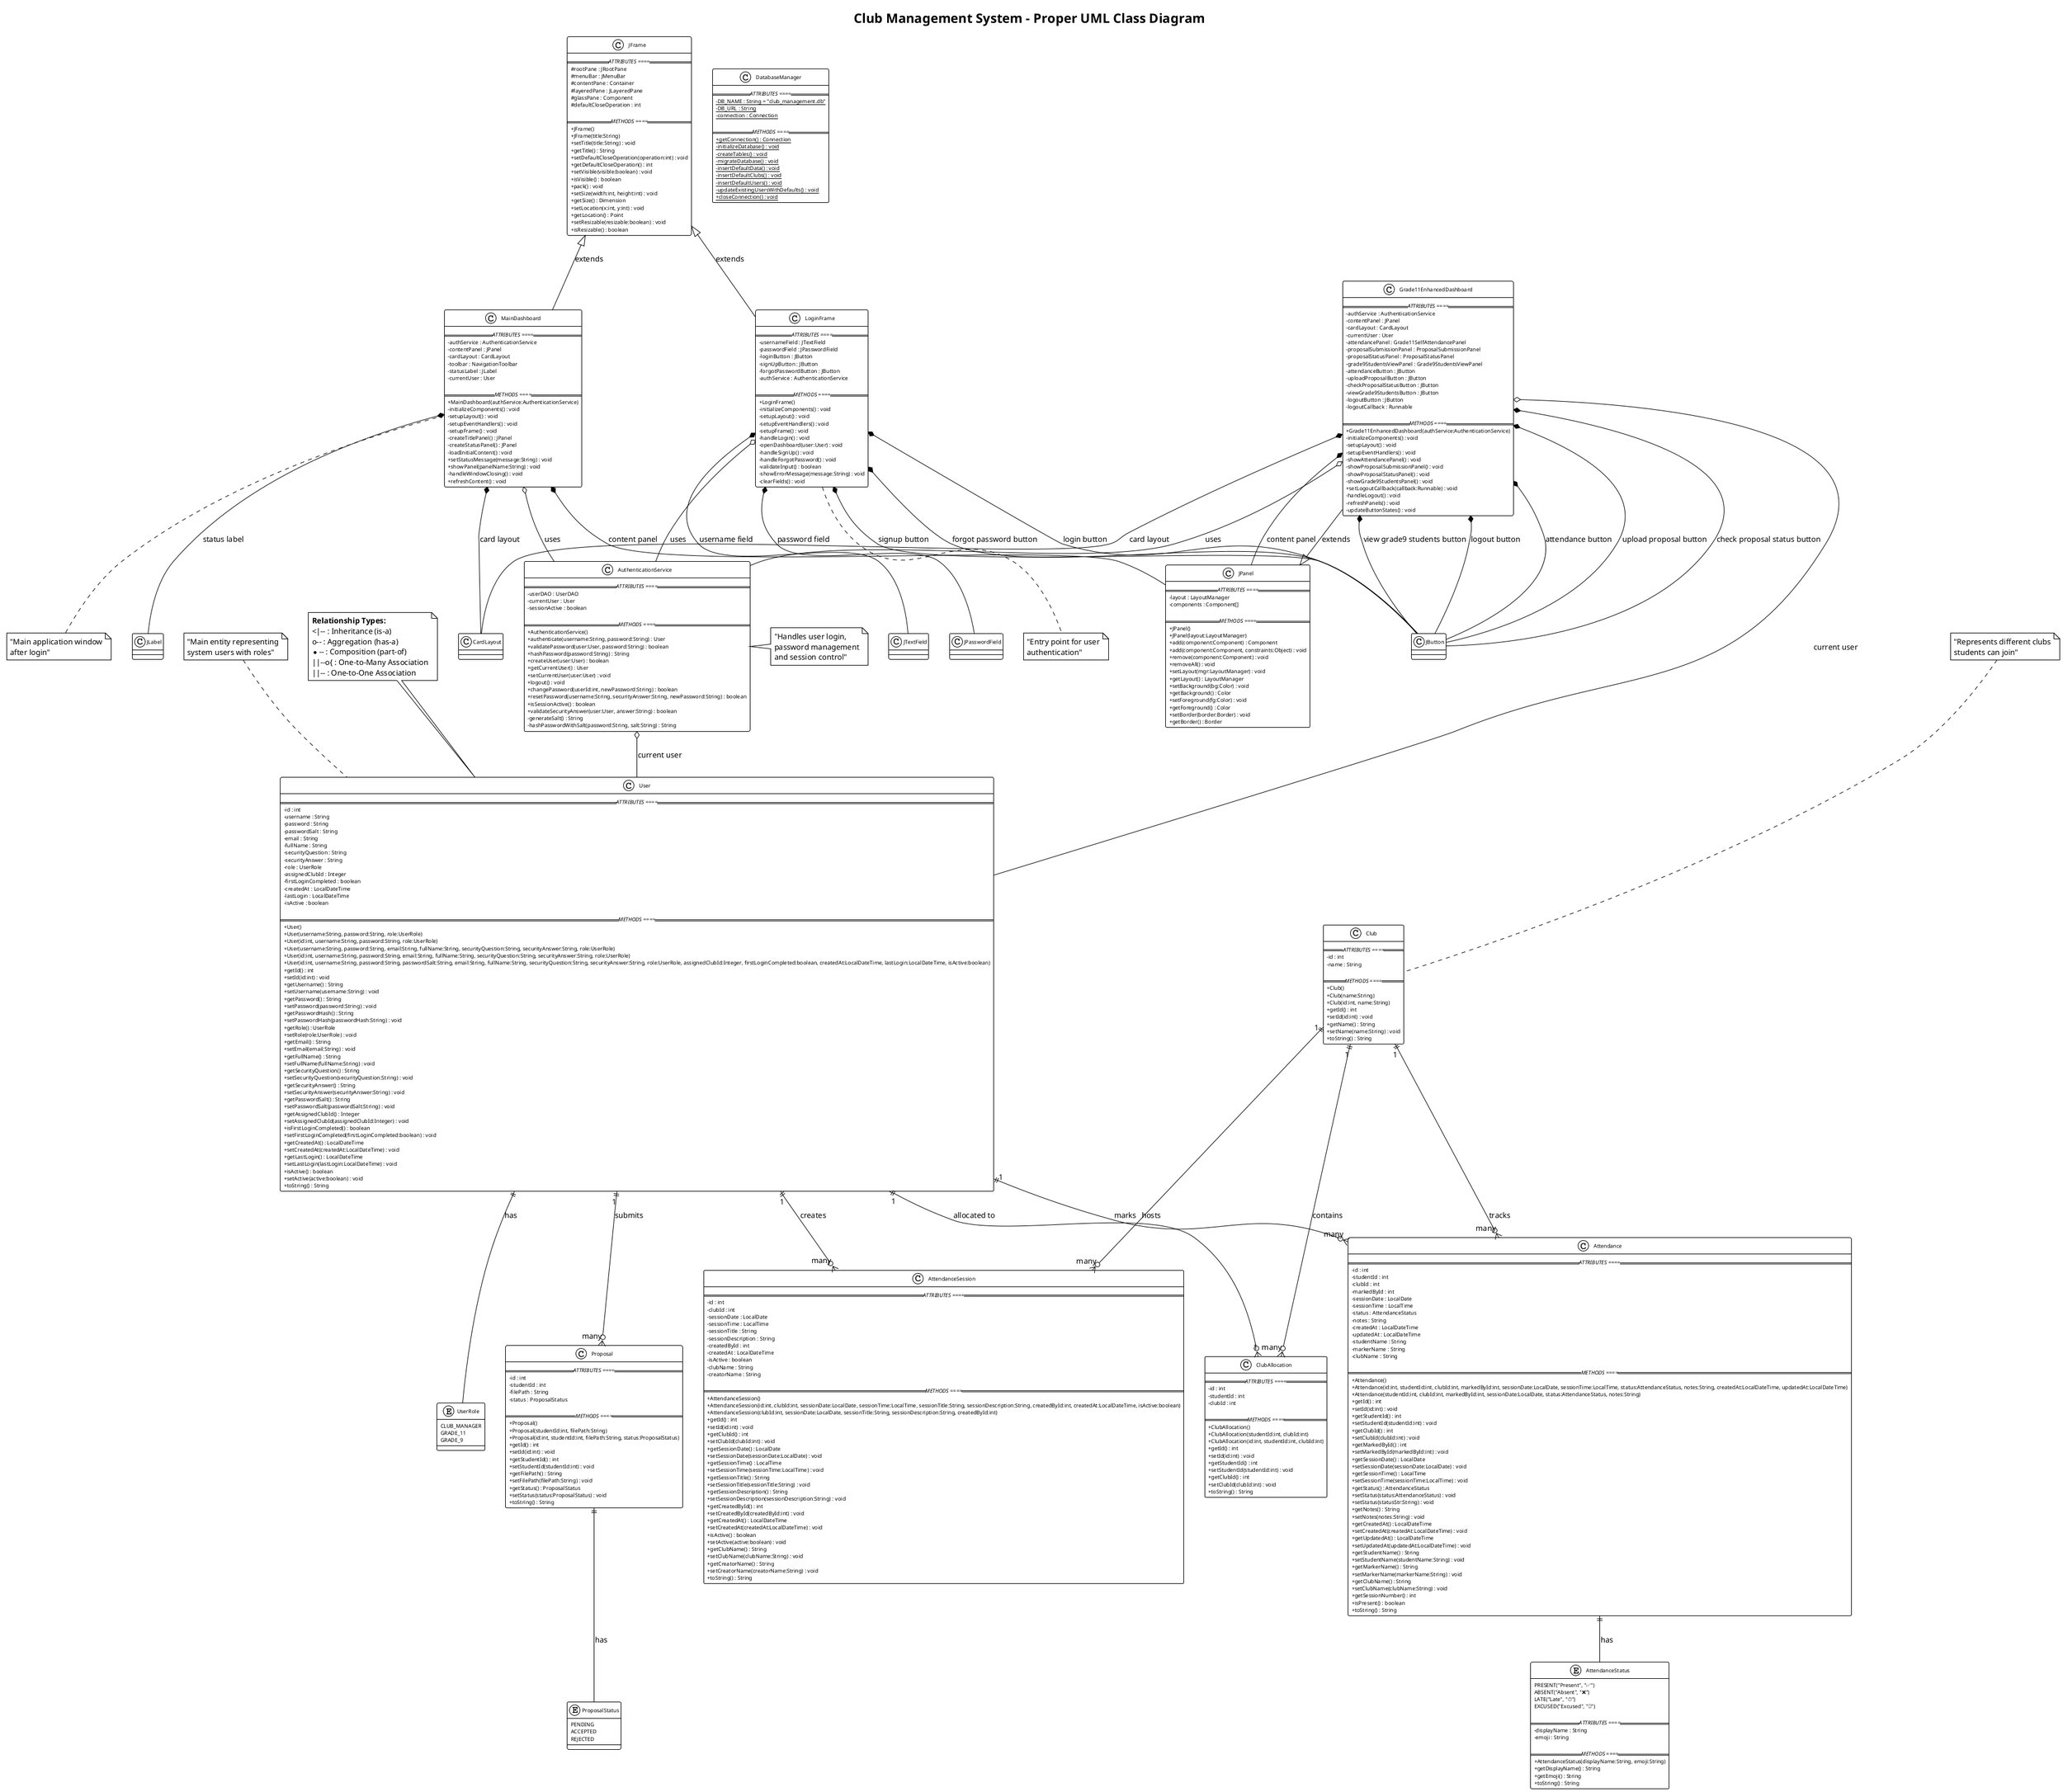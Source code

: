 @startuml Proper UML Class Diagram with Box Structure

!theme plain
skinparam classAttributeIconSize 0
skinparam classFontSize 10
skinparam classAttributeFontSize 9
skinparam classOperationFontSize 9

title Club Management System - Proper UML Class Diagram

' ==== MODEL CLASSES ====

class User {
  ====== ATTRIBUTES ======
  - id : int
  - username : String
  - password : String
  - passwordSalt : String
  - email : String
  - fullName : String
  - securityQuestion : String
  - securityAnswer : String
  - role : UserRole
  - assignedClubId : Integer
  - firstLoginCompleted : boolean
  - createdAt : LocalDateTime
  - lastLogin : LocalDateTime
  - isActive : boolean

  ====== METHODS ======
  + User()
  + User(username:String, password:String, role:UserRole)
  + User(id:int, username:String, password:String, role:UserRole)
  + User(username:String, password:String, email:String, fullName:String, securityQuestion:String, securityAnswer:String, role:UserRole)
  + User(id:int, username:String, password:String, email:String, fullName:String, securityQuestion:String, securityAnswer:String, role:UserRole)
  + User(id:int, username:String, password:String, passwordSalt:String, email:String, fullName:String, securityQuestion:String, securityAnswer:String, role:UserRole, assignedClubId:Integer, firstLoginCompleted:boolean, createdAt:LocalDateTime, lastLogin:LocalDateTime, isActive:boolean)
  + getId() : int
  + setId(id:int) : void
  + getUsername() : String
  + setUsername(username:String) : void
  + getPassword() : String
  + setPassword(password:String) : void
  + getPasswordHash() : String
  + setPasswordHash(passwordHash:String) : void
  + getRole() : UserRole
  + setRole(role:UserRole) : void
  + getEmail() : String
  + setEmail(email:String) : void
  + getFullName() : String
  + setFullName(fullName:String) : void
  + getSecurityQuestion() : String
  + setSecurityQuestion(securityQuestion:String) : void
  + getSecurityAnswer() : String
  + setSecurityAnswer(securityAnswer:String) : void
  + getPasswordSalt() : String
  + setPasswordSalt(passwordSalt:String) : void
  + getAssignedClubId() : Integer
  + setAssignedClubId(assignedClubId:Integer) : void
  + isFirstLoginCompleted() : boolean
  + setFirstLoginCompleted(firstLoginCompleted:boolean) : void
  + getCreatedAt() : LocalDateTime
  + setCreatedAt(createdAt:LocalDateTime) : void
  + getLastLogin() : LocalDateTime
  + setLastLogin(lastLogin:LocalDateTime) : void
  + isActive() : boolean
  + setActive(active:boolean) : void
  + toString() : String
}

enum UserRole {
  CLUB_MANAGER
  GRADE_11
  GRADE_9
}

class Club {
  ====== ATTRIBUTES ======
  - id : int
  - name : String

  ====== METHODS ======
  + Club()
  + Club(name:String)
  + Club(id:int, name:String)
  + getId() : int
  + setId(id:int) : void
  + getName() : String
  + setName(name:String) : void
  + toString() : String
}

class Proposal {
  ====== ATTRIBUTES ======
  - id : int
  - studentId : int
  - filePath : String
  - status : ProposalStatus

  ====== METHODS ======
  + Proposal()
  + Proposal(studentId:int, filePath:String)
  + Proposal(id:int, studentId:int, filePath:String, status:ProposalStatus)
  + getId() : int
  + setId(id:int) : void
  + getStudentId() : int
  + setStudentId(studentId:int) : void
  + getFilePath() : String
  + setFilePath(filePath:String) : void
  + getStatus() : ProposalStatus
  + setStatus(status:ProposalStatus) : void
  + toString() : String
}

enum ProposalStatus {
  PENDING
  ACCEPTED
  REJECTED
}

class Attendance {
  ====== ATTRIBUTES ======
  - id : int
  - studentId : int
  - clubId : int
  - markedById : int
  - sessionDate : LocalDate
  - sessionTime : LocalTime
  - status : AttendanceStatus
  - notes : String
  - createdAt : LocalDateTime
  - updatedAt : LocalDateTime
  - studentName : String
  - markerName : String
  - clubName : String

  ====== METHODS ======
  + Attendance()
  + Attendance(id:int, studentId:int, clubId:int, markedById:int, sessionDate:LocalDate, sessionTime:LocalTime, status:AttendanceStatus, notes:String, createdAt:LocalDateTime, updatedAt:LocalDateTime)
  + Attendance(studentId:int, clubId:int, markedById:int, sessionDate:LocalDate, status:AttendanceStatus, notes:String)
  + getId() : int
  + setId(id:int) : void
  + getStudentId() : int
  + setStudentId(studentId:int) : void
  + getClubId() : int
  + setClubId(clubId:int) : void
  + getMarkedById() : int
  + setMarkedById(markedById:int) : void
  + getSessionDate() : LocalDate
  + setSessionDate(sessionDate:LocalDate) : void
  + getSessionTime() : LocalTime
  + setSessionTime(sessionTime:LocalTime) : void
  + getStatus() : AttendanceStatus
  + setStatus(status:AttendanceStatus) : void
  + setStatus(statusStr:String) : void
  + getNotes() : String
  + setNotes(notes:String) : void
  + getCreatedAt() : LocalDateTime
  + setCreatedAt(createdAt:LocalDateTime) : void
  + getUpdatedAt() : LocalDateTime
  + setUpdatedAt(updatedAt:LocalDateTime) : void
  + getStudentName() : String
  + setStudentName(studentName:String) : void
  + getMarkerName() : String
  + setMarkerName(markerName:String) : void
  + getClubName() : String
  + setClubName(clubName:String) : void
  + getSessionNumber() : int
  + isPresent() : boolean
  + toString() : String
}

enum AttendanceStatus {
  PRESENT("Present", "✅")
  ABSENT("Absent", "❌")
  LATE("Late", "⏱️")
  EXCUSED("Excused", "📝")

  ====== ATTRIBUTES ======
  - displayName : String
  - emoji : String

  ====== METHODS ======
  + AttendanceStatus(displayName:String, emoji:String)
  + getDisplayName() : String
  + getEmoji() : String
  + toString() : String
}

class ClubAllocation {
  ====== ATTRIBUTES ======
  - id : int
  - studentId : int
  - clubId : int

  ====== METHODS ======
  + ClubAllocation()
  + ClubAllocation(studentId:int, clubId:int)
  + ClubAllocation(id:int, studentId:int, clubId:int)
  + getId() : int
  + setId(id:int) : void
  + getStudentId() : int
  + setStudentId(studentId:int) : void
  + getClubId() : int
  + setClubId(clubId:int) : void
  + toString() : String
}

class AttendanceSession {
  ====== ATTRIBUTES ======
  - id : int
  - clubId : int
  - sessionDate : LocalDate
  - sessionTime : LocalTime
  - sessionTitle : String
  - sessionDescription : String
  - createdById : int
  - createdAt : LocalDateTime
  - isActive : boolean
  - clubName : String
  - creatorName : String

  ====== METHODS ======
  + AttendanceSession()
  + AttendanceSession(id:int, clubId:int, sessionDate:LocalDate, sessionTime:LocalTime, sessionTitle:String, sessionDescription:String, createdById:int, createdAt:LocalDateTime, isActive:boolean)
  + AttendanceSession(clubId:int, sessionDate:LocalDate, sessionTitle:String, sessionDescription:String, createdById:int)
  + getId() : int
  + setId(id:int) : void
  + getClubId() : int
  + setClubId(clubId:int) : void
  + getSessionDate() : LocalDate
  + setSessionDate(sessionDate:LocalDate) : void
  + getSessionTime() : LocalTime
  + setSessionTime(sessionTime:LocalTime) : void
  + getSessionTitle() : String
  + setSessionTitle(sessionTitle:String) : void
  + getSessionDescription() : String
  + setSessionDescription(sessionDescription:String) : void
  + getCreatedById() : int
  + setCreatedById(createdById:int) : void
  + getCreatedAt() : LocalDateTime
  + setCreatedAt(createdAt:LocalDateTime) : void
  + isActive() : boolean
  + setActive(active:boolean) : void
  + getClubName() : String
  + setClubName(clubName:String) : void
  + getCreatorName() : String
  + setCreatorName(creatorName:String) : void
  + toString() : String
}

' ==== GUI CLASSES ====

class JFrame {
  ====== ATTRIBUTES ======
  # rootPane : JRootPane
  # menuBar : JMenuBar
  # contentPane : Container
  # layeredPane : JLayeredPane
  # glassPane : Component
  # defaultCloseOperation : int

  ====== METHODS ======
  + JFrame()
  + JFrame(title:String)
  + setTitle(title:String) : void
  + getTitle() : String
  + setDefaultCloseOperation(operation:int) : void
  + getDefaultCloseOperation() : int
  + setVisible(visible:boolean) : void
  + isVisible() : boolean
  + pack() : void
  + setSize(width:int, height:int) : void
  + getSize() : Dimension
  + setLocation(x:int, y:int) : void
  + getLocation() : Point
  + setResizable(resizable:boolean) : void
  + isResizable() : boolean
}

class JPanel {
  ====== ATTRIBUTES ======
  - layout : LayoutManager
  - components : Component[]

  ====== METHODS ======
  + JPanel()
  + JPanel(layout:LayoutManager)
  + add(component:Component) : Component
  + add(component:Component, constraints:Object) : void
  + remove(component:Component) : void
  + removeAll() : void
  + setLayout(mgr:LayoutManager) : void
  + getLayout() : LayoutManager
  + setBackground(bg:Color) : void
  + getBackground() : Color
  + setForeground(fg:Color) : void
  + getForeground() : Color
  + setBorder(border:Border) : void
  + getBorder() : Border
}

class LoginFrame {
  ====== ATTRIBUTES ======
  - usernameField : JTextField
  - passwordField : JPasswordField
  - loginButton : JButton
  - signUpButton : JButton
  - forgotPasswordButton : JButton
  - authService : AuthenticationService

  ====== METHODS ======
  + LoginFrame()
  - initializeComponents() : void
  - setupLayout() : void
  - setupEventHandlers() : void
  - setupFrame() : void
  - handleLogin() : void
  - openDashboard(user:User) : void
  - handleSignUp() : void
  - handleForgotPassword() : void
  - validateInput() : boolean
  - showErrorMessage(message:String) : void
  - clearFields() : void
}

class MainDashboard {
  ====== ATTRIBUTES ======
  - authService : AuthenticationService
  - contentPanel : JPanel
  - cardLayout : CardLayout
  - toolbar : NavigationToolbar
  - statusLabel : JLabel
  - currentUser : User

  ====== METHODS ======
  + MainDashboard(authService:AuthenticationService)
  - initializeComponents() : void
  - setupLayout() : void
  - setupEventHandlers() : void
  - setupFrame() : void
  - createTitlePanel() : JPanel
  - createStatusPanel() : JPanel
  - loadInitialContent() : void
  + setStatusMessage(message:String) : void
  + showPanel(panelName:String) : void
  - handleWindowClosing() : void
  + refreshContent() : void
}

class Grade11EnhancedDashboard {
  ====== ATTRIBUTES ======
  - authService : AuthenticationService
  - contentPanel : JPanel
  - cardLayout : CardLayout
  - currentUser : User
  - attendancePanel : Grade11SelfAttendancePanel
  - proposalSubmissionPanel : ProposalSubmissionPanel
  - proposalStatusPanel : ProposalStatusPanel
  - grade9StudentsViewPanel : Grade9StudentsViewPanel
  - attendanceButton : JButton
  - uploadProposalButton : JButton
  - checkProposalStatusButton : JButton
  - viewGrade9StudentsButton : JButton
  - logoutButton : JButton
  - logoutCallback : Runnable

  ====== METHODS ======
  + Grade11EnhancedDashboard(authService:AuthenticationService)
  - initializeComponents() : void
  - setupLayout() : void
  - setupEventHandlers() : void
  - showAttendancePanel() : void
  - showProposalSubmissionPanel() : void
  - showProposalStatusPanel() : void
  - showGrade9StudentsPanel() : void
  + setLogoutCallback(callback:Runnable) : void
  - handleLogout() : void
  - refreshPanels() : void
  - updateButtonStates() : void
}

' ==== SERVICE CLASSES ====

class AuthenticationService {
  ====== ATTRIBUTES ======
  - userDAO : UserDAO
  - currentUser : User
  - sessionActive : boolean

  ====== METHODS ======
  + AuthenticationService()
  + authenticate(username:String, password:String) : User
  + validatePassword(user:User, password:String) : boolean
  + hashPassword(password:String) : String
  + createUser(user:User) : boolean
  + getCurrentUser() : User
  + setCurrentUser(user:User) : void
  + logout() : void
  + changePassword(userId:int, newPassword:String) : boolean
  + resetPassword(username:String, securityAnswer:String, newPassword:String) : boolean
  + isSessionActive() : boolean
  + validateSecurityAnswer(user:User, answer:String) : boolean
  - generateSalt() : String
  - hashPasswordWithSalt(password:String, salt:String) : String
}

class DatabaseManager {
  ====== ATTRIBUTES ======
  - {static} DB_NAME : String = "club_management.db"
  - {static} DB_URL : String
  - {static} connection : Connection

  ====== METHODS ======
  + {static} getConnection() : Connection
  - {static} initializeDatabase() : void
  - {static} createTables() : void
  - {static} migrateDatabase() : void
  - {static} insertDefaultData() : void
  - {static} insertDefaultClubs() : void
  - {static} insertDefaultUsers() : void
  - {static} updateExistingUsersWithDefaults() : void
  + {static} closeConnection() : void
}

' ==== RELATIONSHIPS ====

' Inheritance relationships
JFrame <|-- LoginFrame : extends
JFrame <|-- MainDashboard : extends
JPanel <|-- Grade11EnhancedDashboard : extends

' Enum relationships
User ||-- UserRole : has
Proposal ||-- ProposalStatus : has
Attendance ||-- AttendanceStatus : has

' Aggregation relationships (uses/has-a)
LoginFrame o-- AuthenticationService : uses
MainDashboard o-- AuthenticationService : uses
Grade11EnhancedDashboard o-- AuthenticationService : uses
Grade11EnhancedDashboard o-- User : current user

AuthenticationService o-- User : current user

' Composition relationships (part-of/owns)
LoginFrame *-- JTextField : username field
LoginFrame *-- JPasswordField : password field
LoginFrame *-- JButton : login button
LoginFrame *-- JButton : signup button
LoginFrame *-- JButton : forgot password button

MainDashboard *-- JPanel : content panel
MainDashboard *-- CardLayout : card layout
MainDashboard *-- JLabel : status label

Grade11EnhancedDashboard *-- JPanel : content panel
Grade11EnhancedDashboard *-- CardLayout : card layout
Grade11EnhancedDashboard *-- JButton : attendance button
Grade11EnhancedDashboard *-- JButton : upload proposal button
Grade11EnhancedDashboard *-- JButton : check proposal status button
Grade11EnhancedDashboard *-- JButton : view grade9 students button
Grade11EnhancedDashboard *-- JButton : logout button

' Association relationships
User "1" ||--o{ "many" Proposal : submits
User "1" ||--o{ "many" Attendance : marks
User "1" ||--o{ "1" ClubAllocation : allocated to
Club "1" ||--o{ "many" ClubAllocation : contains
Club "1" ||--o{ "many" Attendance : tracks
Club "1" ||--o{ "many" AttendanceSession : hosts
User "1" ||--o{ "many" AttendanceSession : creates

' Notes explaining relationships
note top of User : "Main entity representing\nsystem users with roles"
note top of Club : "Represents different clubs\nstudents can join"
note bottom of LoginFrame : "Entry point for user\nauthentication"
note bottom of MainDashboard : "Main application window\nafter login"
note right of AuthenticationService : "Handles user login,\npassword management\nand session control"

note as RelationshipLegend
<b>Relationship Types:</b>
<|-- : Inheritance (is-a)
o-- : Aggregation (has-a)
*-- : Composition (part-of)
||--o{ : One-to-Many Association
||-- : One-to-One Association
end note

RelationshipLegend .. User

@enduml